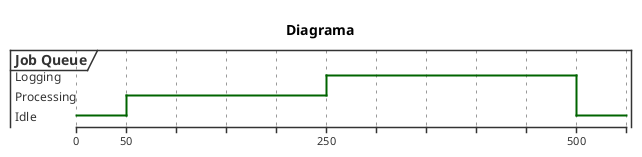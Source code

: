 @startuml Samples
    skin rose
    skinparam classFontName Calibri
    skinparam shadowing false

    title Diagrama
'==================================

robust "Job Queue" as JQ

@0
JQ is Idle

@50
JQ is Processing

@250
JQ is Logging

@250
JQ is Waiting

@500
JQ is Idle

@enduml